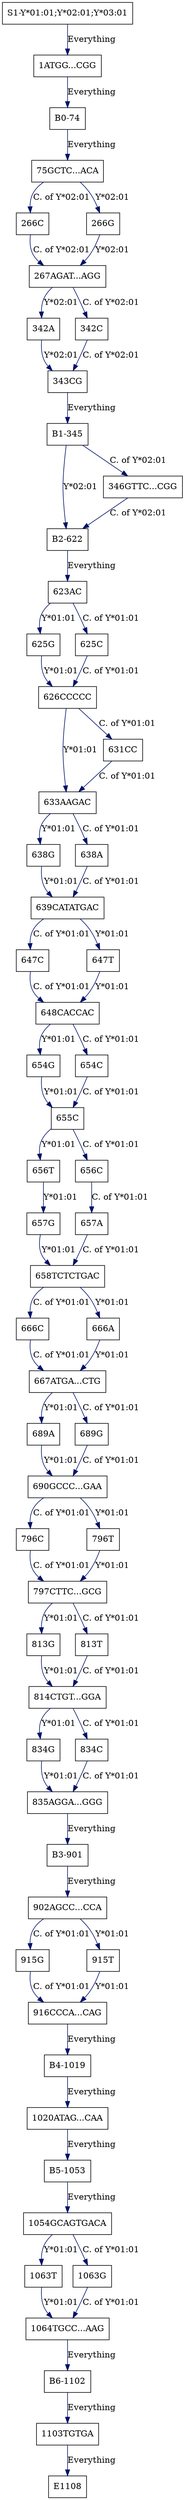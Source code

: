 digraph G {
  "834G" [shape=box, ];
  "690GCCC...GAA" [shape=box, ];
  "915G" [shape=box, ];
  "666C" [shape=box, ];
  "638G" [shape=box, ];
  "B5-1053" [shape=box, ];
  "657A" [shape=box, ];
  "667ATGA...CTG" [shape=box, ];
  "689A" [shape=box, ];
  "B1-345" [shape=box, ];
  "S1-Y*01:01;Y*02:01;Y*03:01" [shape=box, ];
  "B2-622" [shape=box, ];
  "343CG" [shape=box, ];
  "657G" [shape=box, ];
  "647C" [shape=box, ];
  "633AAGAC" [shape=box, ];
  "834C" [shape=box, ];
  "266C" [shape=box, ];
  "1063T" [shape=box, ];
  "902AGCC...CCA" [shape=box, ];
  "654G" [shape=box, ];
  "638A" [shape=box, ];
  "797CTTC...GCG" [shape=box, ];
  "639CATATGAC" [shape=box, ];
  "342A" [shape=box, ];
  "346GTTC...CGG" [shape=box, ];
  "648CACCAC" [shape=box, ];
  "1ATGG...CGG" [shape=box, ];
  "796C" [shape=box, ];
  "689G" [shape=box, ];
  "625G" [shape=box, ];
  "813G" [shape=box, ];
  "813T" [shape=box, ];
  "655C" [shape=box, ];
  "666A" [shape=box, ];
  "916CCCA...CAG" [shape=box, ];
  "654C" [shape=box, ];
  "658TCTCTGAC" [shape=box, ];
  "631CC" [shape=box, ];
  "656T" [shape=box, ];
  "75GCTC...ACA" [shape=box, ];
  "656C" [shape=box, ];
  "B0-74" [shape=box, ];
  "1054GCAGTGACA" [shape=box, ];
  "835AGGA...GGG" [shape=box, ];
  "267AGAT...AGG" [shape=box, ];
  "1064TGCC...AAG" [shape=box, ];
  "1063G" [shape=box, ];
  "E1108" [shape=box, ];
  "B3-901" [shape=box, ];
  "B4-1019" [shape=box, ];
  "342C" [shape=box, ];
  "814CTGT...GGA" [shape=box, ];
  "626CCCCC" [shape=box, ];
  "796T" [shape=box, ];
  "266G" [shape=box, ];
  "1020ATAG...CAA" [shape=box, ];
  "623AC" [shape=box, ];
  "1103TGTGA" [shape=box, ];
  "915T" [shape=box, ];
  "647T" [shape=box, ];
  "B6-1102" [shape=box, ];
  "625C" [shape=box, ];
  
  
  edge [color="#001267", ];
  "834G" -> "835AGGA...GGG" [label="Y*01:01", ];
  "690GCCC...GAA" -> "796C" [label="C. of Y*01:01", ];
  "690GCCC...GAA" -> "796T" [label="Y*01:01", ];
  "915G" -> "916CCCA...CAG" [label="C. of Y*01:01", ];
  "666C" -> "667ATGA...CTG" [label="C. of Y*01:01", ];
  "638G" -> "639CATATGAC" [label="Y*01:01", ];
  "B5-1053" -> "1054GCAGTGACA" [label="Everything", ];
  "657A" -> "658TCTCTGAC" [label="C. of Y*01:01", ];
  "667ATGA...CTG" -> "689A" [label="Y*01:01", ];
  "667ATGA...CTG" -> "689G" [label="C. of Y*01:01", ];
  "689A" -> "690GCCC...GAA" [label="Y*01:01", ];
  "B1-345" -> "B2-622" [label="Y*02:01", ];
  "B1-345" -> "346GTTC...CGG" [label="C. of Y*02:01", ];
  "S1-Y*01:01;Y*02:01;Y*03:01" -> "1ATGG...CGG" [label="Everything", ];
  "B2-622" -> "623AC" [label="Everything", ];
  "343CG" -> "B1-345" [label="Everything", ];
  "657G" -> "658TCTCTGAC" [label="Y*01:01", ];
  "647C" -> "648CACCAC" [label="C. of Y*01:01", ];
  "633AAGAC" -> "638A" [label="C. of Y*01:01", ];
  "633AAGAC" -> "638G" [label="Y*01:01", ];
  "834C" -> "835AGGA...GGG" [label="C. of Y*01:01", ];
  "266C" -> "267AGAT...AGG" [label="C. of Y*02:01", ];
  "1063T" -> "1064TGCC...AAG" [label="Y*01:01", ];
  "902AGCC...CCA" -> "915G" [label="C. of Y*01:01", ];
  "902AGCC...CCA" -> "915T" [label="Y*01:01", ];
  "654G" -> "655C" [label="Y*01:01", ];
  "638A" -> "639CATATGAC" [label="C. of Y*01:01", ];
  "797CTTC...GCG" -> "813G" [label="Y*01:01", ];
  "797CTTC...GCG" -> "813T" [label="C. of Y*01:01", ];
  "639CATATGAC" -> "647C" [label="C. of Y*01:01", ];
  "639CATATGAC" -> "647T" [label="Y*01:01", ];
  "342A" -> "343CG" [label="Y*02:01", ];
  "346GTTC...CGG" -> "B2-622" [label="C. of Y*02:01", ];
  "648CACCAC" -> "654C" [label="C. of Y*01:01", ];
  "648CACCAC" -> "654G" [label="Y*01:01", ];
  "1ATGG...CGG" -> "B0-74" [label="Everything", ];
  "796C" -> "797CTTC...GCG" [label="C. of Y*01:01", ];
  "689G" -> "690GCCC...GAA" [label="C. of Y*01:01", ];
  "625G" -> "626CCCCC" [label="Y*01:01", ];
  "813G" -> "814CTGT...GGA" [label="Y*01:01", ];
  "813T" -> "814CTGT...GGA" [label="C. of Y*01:01", ];
  "655C" -> "656C" [label="C. of Y*01:01", ];
  "655C" -> "656T" [label="Y*01:01", ];
  "666A" -> "667ATGA...CTG" [label="Y*01:01", ];
  "916CCCA...CAG" -> "B4-1019" [label="Everything", ];
  "654C" -> "655C" [label="C. of Y*01:01", ];
  "658TCTCTGAC" -> "666A" [label="Y*01:01", ];
  "658TCTCTGAC" -> "666C" [label="C. of Y*01:01", ];
  "631CC" -> "633AAGAC" [label="C. of Y*01:01", ];
  "656T" -> "657G" [label="Y*01:01", ];
  "75GCTC...ACA" -> "266C" [label="C. of Y*02:01", ];
  "75GCTC...ACA" -> "266G" [label="Y*02:01", ];
  "656C" -> "657A" [label="C. of Y*01:01", ];
  "B0-74" -> "75GCTC...ACA" [label="Everything", ];
  "1054GCAGTGACA" -> "1063G" [label="C. of Y*01:01", ];
  "1054GCAGTGACA" -> "1063T" [label="Y*01:01", ];
  "835AGGA...GGG" -> "B3-901" [label="Everything", ];
  "267AGAT...AGG" -> "342A" [label="Y*02:01", ];
  "267AGAT...AGG" -> "342C" [label="C. of Y*02:01", ];
  "1064TGCC...AAG" -> "B6-1102" [label="Everything", ];
  "1063G" -> "1064TGCC...AAG" [label="C. of Y*01:01", ];
  "B3-901" -> "902AGCC...CCA" [label="Everything", ];
  "B4-1019" -> "1020ATAG...CAA" [label="Everything", ];
  "342C" -> "343CG" [label="C. of Y*02:01", ];
  "814CTGT...GGA" -> "834C" [label="C. of Y*01:01", ];
  "814CTGT...GGA" -> "834G" [label="Y*01:01", ];
  "626CCCCC" -> "631CC" [label="C. of Y*01:01", ];
  "626CCCCC" -> "633AAGAC" [label="Y*01:01", ];
  "796T" -> "797CTTC...GCG" [label="Y*01:01", ];
  "266G" -> "267AGAT...AGG" [label="Y*02:01", ];
  "1020ATAG...CAA" -> "B5-1053" [label="Everything", ];
  "623AC" -> "625C" [label="C. of Y*01:01", ];
  "623AC" -> "625G" [label="Y*01:01", ];
  "1103TGTGA" -> "E1108" [label="Everything", ];
  "915T" -> "916CCCA...CAG" [label="Y*01:01", ];
  "647T" -> "648CACCAC" [label="Y*01:01", ];
  "B6-1102" -> "1103TGTGA" [label="Everything", ];
  "625C" -> "626CCCCC" [label="C. of Y*01:01", ];
  
  }